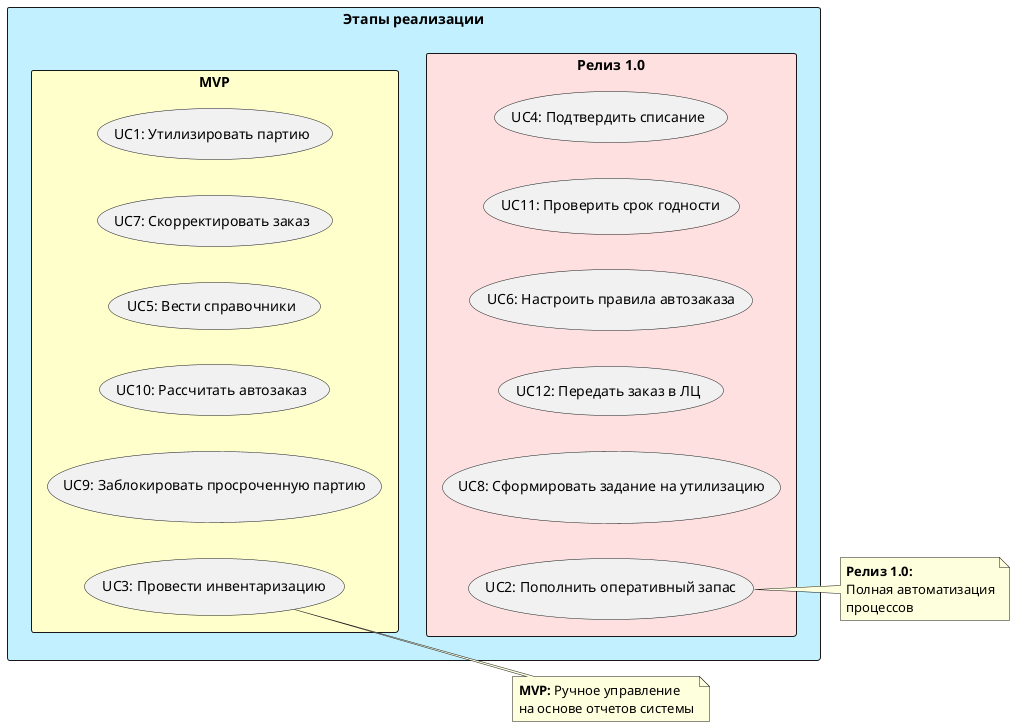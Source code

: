 @startuml
left to right direction
skinparam packageStyle rectangle


rectangle "<b>Этапы реализации</b>" #Application {

  rectangle "MVP" #Business{
    usecase "UC5: Вести справочники" as UC5
    usecase "UC3: Провести инвентаризацию" as UC3
    usecase "UC10: Рассчитать автозаказ" as UC10
    usecase "UC7: Скорректировать заказ" as UC7
    usecase "UC9: Заблокировать просроченную партию" as UC9
    usecase "UC1: Утилизировать партию" as UC1
  }

  rectangle "Релиз 1.0" #Implementation{
    usecase "UC6: Настроить правила автозаказа" as UC6
    usecase "UC12: Передать заказ в ЛЦ" as UC12
    usecase "UC8: Сформировать задание на утилизацию" as UC8
    usecase "UC2: Пополнить оперативный запас" as UC2
    usecase "UC11: Проверить срок годности" as UC11
    usecase "UC4: Подтвердить списание" as UC4
  }
}

' Связи для понимания зависимостей
UC5 -[hidden]d-> UC6
UC10 -[hidden]d-> UC12
UC9 -[hidden]d-> UC8
UC1 -[hidden]d-> UC4
UC3 -[hidden]r-> UC2
UC7 -[hidden]r-> UC11

note right of UC3
  <b>MVP:</b> Ручное управление
  на основе отчетов системы
end note

note right of UC2
  <b>Релиз 1.0:</b>
  Полная автоматизация
  процессов
end note
@enduml